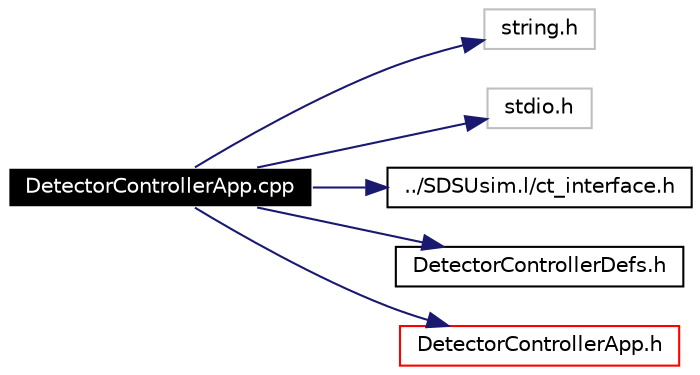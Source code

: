 digraph G
{
  edge [fontname="Helvetica",fontsize=10,labelfontname="Helvetica",labelfontsize=10];
  node [fontname="Helvetica",fontsize=10,shape=record];
  rankdir=LR;
  Node1 [label="DetectorControllerApp.cpp",height=0.2,width=0.4,color="white", fillcolor="black", style="filled" fontcolor="white"];
  Node1 -> Node2 [color="midnightblue",fontsize=10,style="solid",fontname="Helvetica"];
  Node2 [label="string.h",height=0.2,width=0.4,color="grey75", fillcolor="white", style="filled"];
  Node1 -> Node3 [color="midnightblue",fontsize=10,style="solid",fontname="Helvetica"];
  Node3 [label="stdio.h",height=0.2,width=0.4,color="grey75", fillcolor="white", style="filled"];
  Node1 -> Node4 [color="midnightblue",fontsize=10,style="solid",fontname="Helvetica"];
  Node4 [label="../SDSUsim.l/ct_interface.h",height=0.2,width=0.4,color="black", fillcolor="white", style="filled",URL="$SDSUsim_8l_2ct__interface_8h.html"];
  Node1 -> Node5 [color="midnightblue",fontsize=10,style="solid",fontname="Helvetica"];
  Node5 [label="DetectorControllerDefs.h",height=0.2,width=0.4,color="black", fillcolor="white", style="filled",URL="$DetectorControllerDefs_8h.html"];
  Node1 -> Node6 [color="midnightblue",fontsize=10,style="solid",fontname="Helvetica"];
  Node6 [label="DetectorControllerApp.h",height=0.2,width=0.4,color="red", fillcolor="white", style="filled",URL="$DetectorControllerApp_8h.html"];
}
